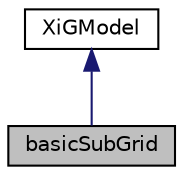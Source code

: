 digraph "basicSubGrid"
{
  bgcolor="transparent";
  edge [fontname="Helvetica",fontsize="10",labelfontname="Helvetica",labelfontsize="10"];
  node [fontname="Helvetica",fontsize="10",shape=record];
  Node1 [label="basicSubGrid",height=0.2,width=0.4,color="black", fillcolor="grey75", style="filled", fontcolor="black"];
  Node2 -> Node1 [dir="back",color="midnightblue",fontsize="10",style="solid",fontname="Helvetica"];
  Node2 [label="XiGModel",height=0.2,width=0.4,color="black",URL="$a03002.html",tooltip="Base-class for all Xi generation models used by the b-Xi combustion model. See Technical Report SH/RE..."];
}
